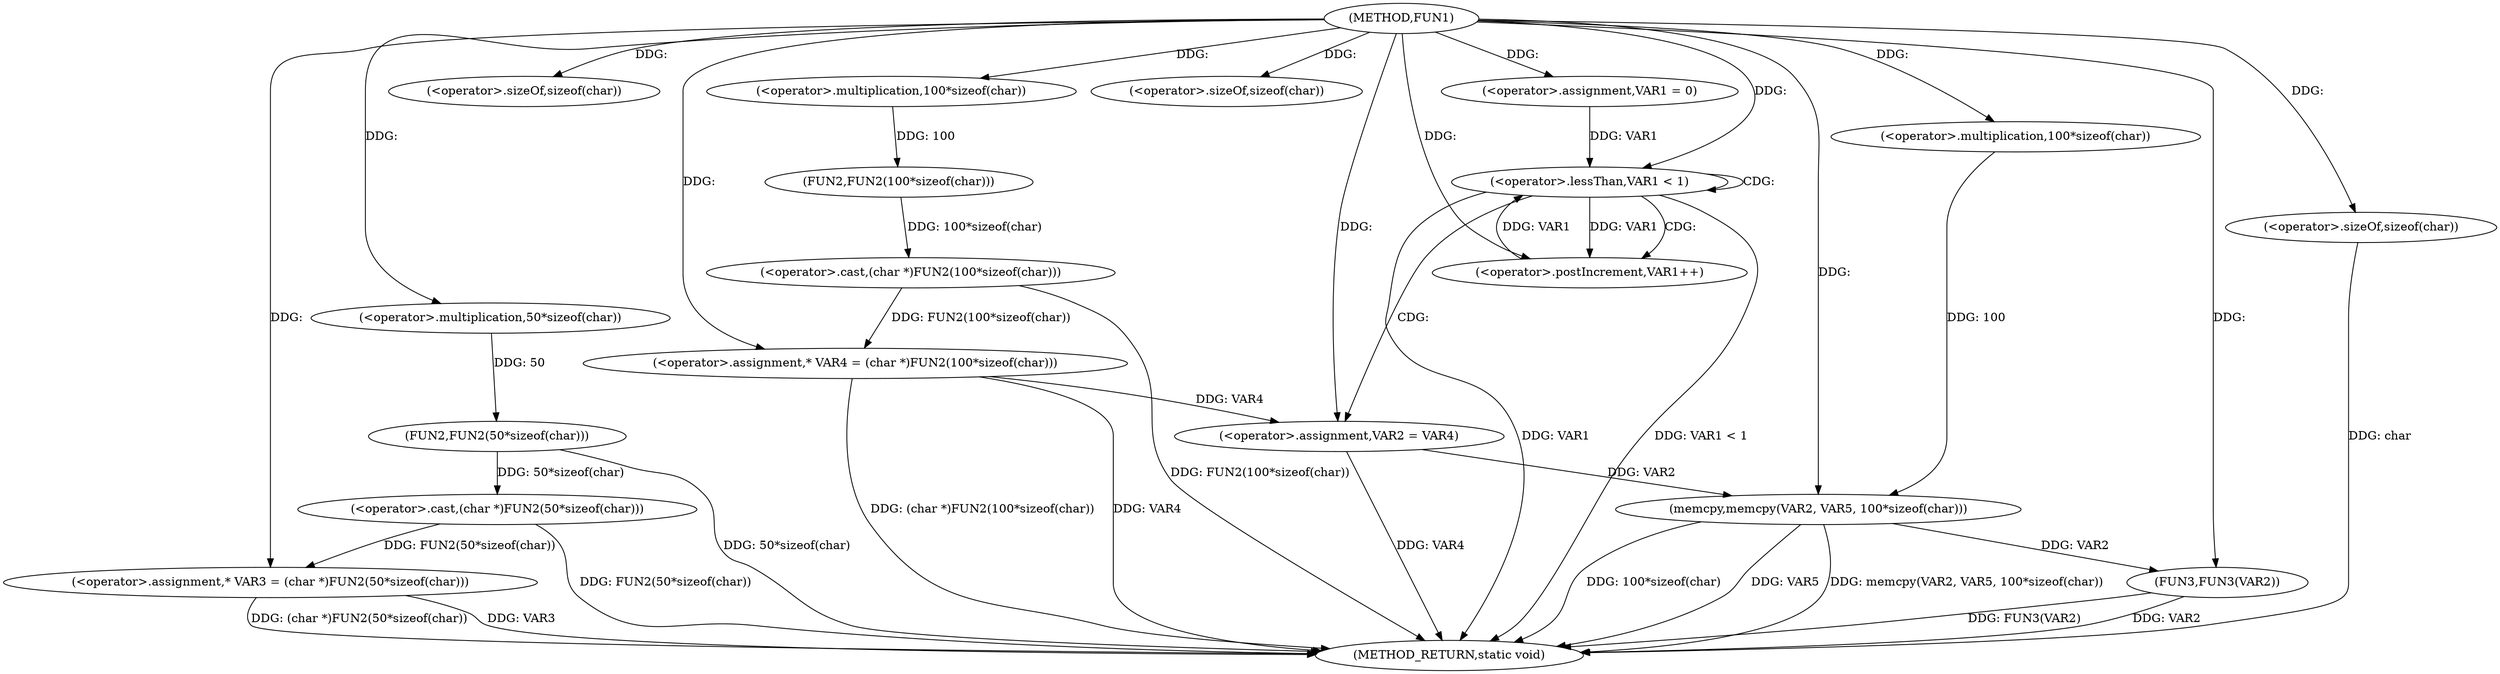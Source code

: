 digraph FUN1 {  
"1000100" [label = "(METHOD,FUN1)" ]
"1000148" [label = "(METHOD_RETURN,static void)" ]
"1000105" [label = "(<operator>.assignment,* VAR3 = (char *)FUN2(50*sizeof(char)))" ]
"1000107" [label = "(<operator>.cast,(char *)FUN2(50*sizeof(char)))" ]
"1000109" [label = "(FUN2,FUN2(50*sizeof(char)))" ]
"1000110" [label = "(<operator>.multiplication,50*sizeof(char))" ]
"1000112" [label = "(<operator>.sizeOf,sizeof(char))" ]
"1000115" [label = "(<operator>.assignment,* VAR4 = (char *)FUN2(100*sizeof(char)))" ]
"1000117" [label = "(<operator>.cast,(char *)FUN2(100*sizeof(char)))" ]
"1000119" [label = "(FUN2,FUN2(100*sizeof(char)))" ]
"1000120" [label = "(<operator>.multiplication,100*sizeof(char))" ]
"1000122" [label = "(<operator>.sizeOf,sizeof(char))" ]
"1000125" [label = "(<operator>.assignment,VAR1 = 0)" ]
"1000128" [label = "(<operator>.lessThan,VAR1 < 1)" ]
"1000131" [label = "(<operator>.postIncrement,VAR1++)" ]
"1000134" [label = "(<operator>.assignment,VAR2 = VAR4)" ]
"1000139" [label = "(memcpy,memcpy(VAR2, VAR5, 100*sizeof(char)))" ]
"1000142" [label = "(<operator>.multiplication,100*sizeof(char))" ]
"1000144" [label = "(<operator>.sizeOf,sizeof(char))" ]
"1000146" [label = "(FUN3,FUN3(VAR2))" ]
  "1000115" -> "1000148"  [ label = "DDG: (char *)FUN2(100*sizeof(char))"] 
  "1000139" -> "1000148"  [ label = "DDG: 100*sizeof(char)"] 
  "1000105" -> "1000148"  [ label = "DDG: (char *)FUN2(50*sizeof(char))"] 
  "1000109" -> "1000148"  [ label = "DDG: 50*sizeof(char)"] 
  "1000128" -> "1000148"  [ label = "DDG: VAR1 < 1"] 
  "1000117" -> "1000148"  [ label = "DDG: FUN2(100*sizeof(char))"] 
  "1000146" -> "1000148"  [ label = "DDG: FUN3(VAR2)"] 
  "1000139" -> "1000148"  [ label = "DDG: VAR5"] 
  "1000139" -> "1000148"  [ label = "DDG: memcpy(VAR2, VAR5, 100*sizeof(char))"] 
  "1000128" -> "1000148"  [ label = "DDG: VAR1"] 
  "1000134" -> "1000148"  [ label = "DDG: VAR4"] 
  "1000144" -> "1000148"  [ label = "DDG: char"] 
  "1000146" -> "1000148"  [ label = "DDG: VAR2"] 
  "1000115" -> "1000148"  [ label = "DDG: VAR4"] 
  "1000105" -> "1000148"  [ label = "DDG: VAR3"] 
  "1000107" -> "1000148"  [ label = "DDG: FUN2(50*sizeof(char))"] 
  "1000107" -> "1000105"  [ label = "DDG: FUN2(50*sizeof(char))"] 
  "1000100" -> "1000105"  [ label = "DDG: "] 
  "1000109" -> "1000107"  [ label = "DDG: 50*sizeof(char)"] 
  "1000110" -> "1000109"  [ label = "DDG: 50"] 
  "1000100" -> "1000110"  [ label = "DDG: "] 
  "1000100" -> "1000112"  [ label = "DDG: "] 
  "1000117" -> "1000115"  [ label = "DDG: FUN2(100*sizeof(char))"] 
  "1000100" -> "1000115"  [ label = "DDG: "] 
  "1000119" -> "1000117"  [ label = "DDG: 100*sizeof(char)"] 
  "1000120" -> "1000119"  [ label = "DDG: 100"] 
  "1000100" -> "1000120"  [ label = "DDG: "] 
  "1000100" -> "1000122"  [ label = "DDG: "] 
  "1000100" -> "1000125"  [ label = "DDG: "] 
  "1000125" -> "1000128"  [ label = "DDG: VAR1"] 
  "1000131" -> "1000128"  [ label = "DDG: VAR1"] 
  "1000100" -> "1000128"  [ label = "DDG: "] 
  "1000128" -> "1000131"  [ label = "DDG: VAR1"] 
  "1000100" -> "1000131"  [ label = "DDG: "] 
  "1000115" -> "1000134"  [ label = "DDG: VAR4"] 
  "1000100" -> "1000134"  [ label = "DDG: "] 
  "1000134" -> "1000139"  [ label = "DDG: VAR2"] 
  "1000100" -> "1000139"  [ label = "DDG: "] 
  "1000142" -> "1000139"  [ label = "DDG: 100"] 
  "1000100" -> "1000142"  [ label = "DDG: "] 
  "1000100" -> "1000144"  [ label = "DDG: "] 
  "1000139" -> "1000146"  [ label = "DDG: VAR2"] 
  "1000100" -> "1000146"  [ label = "DDG: "] 
  "1000128" -> "1000128"  [ label = "CDG: "] 
  "1000128" -> "1000131"  [ label = "CDG: "] 
  "1000128" -> "1000134"  [ label = "CDG: "] 
}
